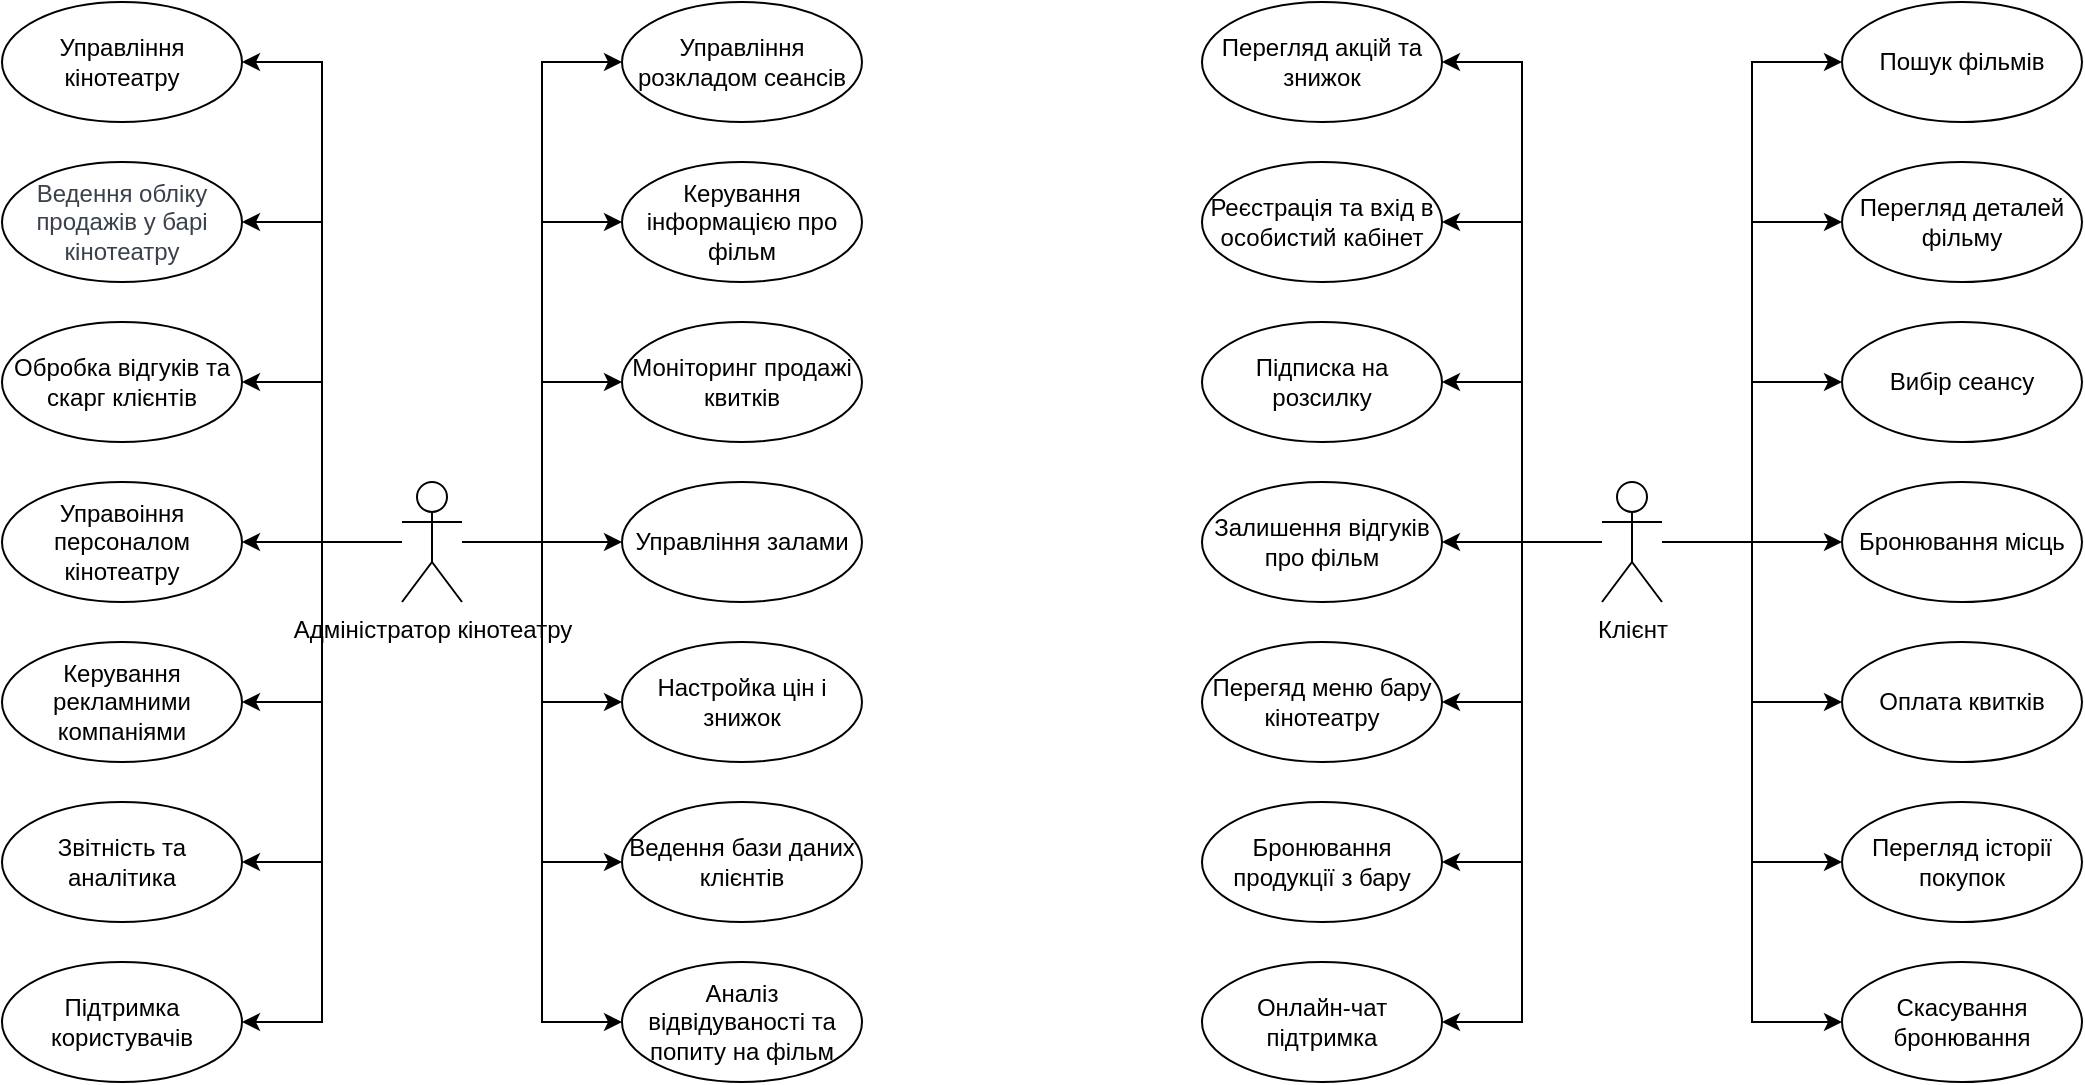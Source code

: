<mxfile version="24.2.5" type="device">
  <diagram name="Page-1" id="cU_0cLu1bUYURafq7zLH">
    <mxGraphModel dx="1461" dy="1931" grid="1" gridSize="10" guides="1" tooltips="1" connect="1" arrows="1" fold="1" page="1" pageScale="1" pageWidth="850" pageHeight="1100" math="0" shadow="0">
      <root>
        <mxCell id="0" />
        <mxCell id="1" parent="0" />
        <mxCell id="UPEFJn1TwGiRiXBq0O36-27" style="edgeStyle=orthogonalEdgeStyle;rounded=0;orthogonalLoop=1;jettySize=auto;html=1;entryX=1;entryY=0.5;entryDx=0;entryDy=0;" parent="1" source="UPEFJn1TwGiRiXBq0O36-1" target="UPEFJn1TwGiRiXBq0O36-16" edge="1">
          <mxGeometry relative="1" as="geometry" />
        </mxCell>
        <mxCell id="UPEFJn1TwGiRiXBq0O36-28" style="edgeStyle=orthogonalEdgeStyle;rounded=0;orthogonalLoop=1;jettySize=auto;html=1;entryX=1;entryY=0.5;entryDx=0;entryDy=0;" parent="1" source="UPEFJn1TwGiRiXBq0O36-1" target="UPEFJn1TwGiRiXBq0O36-15" edge="1">
          <mxGeometry relative="1" as="geometry" />
        </mxCell>
        <mxCell id="UPEFJn1TwGiRiXBq0O36-30" style="edgeStyle=orthogonalEdgeStyle;rounded=0;orthogonalLoop=1;jettySize=auto;html=1;entryX=1;entryY=0.5;entryDx=0;entryDy=0;" parent="1" source="UPEFJn1TwGiRiXBq0O36-1" target="UPEFJn1TwGiRiXBq0O36-12" edge="1">
          <mxGeometry relative="1" as="geometry" />
        </mxCell>
        <mxCell id="UPEFJn1TwGiRiXBq0O36-31" style="edgeStyle=orthogonalEdgeStyle;rounded=0;orthogonalLoop=1;jettySize=auto;html=1;entryX=1;entryY=0.5;entryDx=0;entryDy=0;" parent="1" source="UPEFJn1TwGiRiXBq0O36-1" target="UPEFJn1TwGiRiXBq0O36-7" edge="1">
          <mxGeometry relative="1" as="geometry" />
        </mxCell>
        <mxCell id="UPEFJn1TwGiRiXBq0O36-32" style="edgeStyle=orthogonalEdgeStyle;rounded=0;orthogonalLoop=1;jettySize=auto;html=1;entryX=1;entryY=0.5;entryDx=0;entryDy=0;" parent="1" source="UPEFJn1TwGiRiXBq0O36-1" target="UPEFJn1TwGiRiXBq0O36-13" edge="1">
          <mxGeometry relative="1" as="geometry" />
        </mxCell>
        <mxCell id="UPEFJn1TwGiRiXBq0O36-33" style="edgeStyle=orthogonalEdgeStyle;rounded=0;orthogonalLoop=1;jettySize=auto;html=1;entryX=1;entryY=0.5;entryDx=0;entryDy=0;" parent="1" source="UPEFJn1TwGiRiXBq0O36-1" target="UPEFJn1TwGiRiXBq0O36-18" edge="1">
          <mxGeometry relative="1" as="geometry" />
        </mxCell>
        <mxCell id="UPEFJn1TwGiRiXBq0O36-34" style="edgeStyle=orthogonalEdgeStyle;rounded=0;orthogonalLoop=1;jettySize=auto;html=1;entryX=1;entryY=0.5;entryDx=0;entryDy=0;" parent="1" source="UPEFJn1TwGiRiXBq0O36-1" target="UPEFJn1TwGiRiXBq0O36-17" edge="1">
          <mxGeometry relative="1" as="geometry" />
        </mxCell>
        <mxCell id="UPEFJn1TwGiRiXBq0O36-35" style="edgeStyle=orthogonalEdgeStyle;rounded=0;orthogonalLoop=1;jettySize=auto;html=1;entryX=0;entryY=0.5;entryDx=0;entryDy=0;" parent="1" source="UPEFJn1TwGiRiXBq0O36-1" target="UPEFJn1TwGiRiXBq0O36-24" edge="1">
          <mxGeometry relative="1" as="geometry" />
        </mxCell>
        <mxCell id="UPEFJn1TwGiRiXBq0O36-36" style="edgeStyle=orthogonalEdgeStyle;rounded=0;orthogonalLoop=1;jettySize=auto;html=1;entryX=0;entryY=0.5;entryDx=0;entryDy=0;" parent="1" source="UPEFJn1TwGiRiXBq0O36-1" target="UPEFJn1TwGiRiXBq0O36-25" edge="1">
          <mxGeometry relative="1" as="geometry" />
        </mxCell>
        <mxCell id="UPEFJn1TwGiRiXBq0O36-37" style="edgeStyle=orthogonalEdgeStyle;rounded=0;orthogonalLoop=1;jettySize=auto;html=1;entryX=0;entryY=0.5;entryDx=0;entryDy=0;" parent="1" source="UPEFJn1TwGiRiXBq0O36-1" target="UPEFJn1TwGiRiXBq0O36-19" edge="1">
          <mxGeometry relative="1" as="geometry" />
        </mxCell>
        <mxCell id="UPEFJn1TwGiRiXBq0O36-38" style="edgeStyle=orthogonalEdgeStyle;rounded=0;orthogonalLoop=1;jettySize=auto;html=1;entryX=0;entryY=0.5;entryDx=0;entryDy=0;" parent="1" source="UPEFJn1TwGiRiXBq0O36-1" target="UPEFJn1TwGiRiXBq0O36-21" edge="1">
          <mxGeometry relative="1" as="geometry" />
        </mxCell>
        <mxCell id="UPEFJn1TwGiRiXBq0O36-39" style="edgeStyle=orthogonalEdgeStyle;rounded=0;orthogonalLoop=1;jettySize=auto;html=1;entryX=0;entryY=0.5;entryDx=0;entryDy=0;" parent="1" source="UPEFJn1TwGiRiXBq0O36-1" target="UPEFJn1TwGiRiXBq0O36-20" edge="1">
          <mxGeometry relative="1" as="geometry" />
        </mxCell>
        <mxCell id="UPEFJn1TwGiRiXBq0O36-40" style="edgeStyle=orthogonalEdgeStyle;rounded=0;orthogonalLoop=1;jettySize=auto;html=1;entryX=0;entryY=0.5;entryDx=0;entryDy=0;" parent="1" source="UPEFJn1TwGiRiXBq0O36-1" target="UPEFJn1TwGiRiXBq0O36-22" edge="1">
          <mxGeometry relative="1" as="geometry" />
        </mxCell>
        <mxCell id="UPEFJn1TwGiRiXBq0O36-41" style="edgeStyle=orthogonalEdgeStyle;rounded=0;orthogonalLoop=1;jettySize=auto;html=1;entryX=0;entryY=0.5;entryDx=0;entryDy=0;" parent="1" source="UPEFJn1TwGiRiXBq0O36-1" target="UPEFJn1TwGiRiXBq0O36-23" edge="1">
          <mxGeometry relative="1" as="geometry" />
        </mxCell>
        <mxCell id="UPEFJn1TwGiRiXBq0O36-1" value="Адміністратор кінотеатру" style="shape=umlActor;verticalLabelPosition=bottom;verticalAlign=top;html=1;outlineConnect=0;" parent="1" vertex="1">
          <mxGeometry x="300" y="230" width="30" height="60" as="geometry" />
        </mxCell>
        <mxCell id="UPEFJn1TwGiRiXBq0O36-7" value="Управоіння персоналом кінотеатру" style="ellipse;whiteSpace=wrap;html=1;" parent="1" vertex="1">
          <mxGeometry x="100" y="230" width="120" height="60" as="geometry" />
        </mxCell>
        <mxCell id="UPEFJn1TwGiRiXBq0O36-12" value="Обробка відгуків та скарг клієнтів" style="ellipse;whiteSpace=wrap;html=1;" parent="1" vertex="1">
          <mxGeometry x="100" y="150" width="120" height="60" as="geometry" />
        </mxCell>
        <mxCell id="UPEFJn1TwGiRiXBq0O36-13" value="Керування рекламними компаніями" style="ellipse;whiteSpace=wrap;html=1;" parent="1" vertex="1">
          <mxGeometry x="100" y="310" width="120" height="60" as="geometry" />
        </mxCell>
        <mxCell id="UPEFJn1TwGiRiXBq0O36-15" value="&lt;span data-lucid-content=&quot;{&amp;quot;t&amp;quot;:&amp;quot;Ведення обліку продажів у барі кінотеатру&amp;quot;,&amp;quot;m&amp;quot;:[{&amp;quot;s&amp;quot;:0,&amp;quot;n&amp;quot;:&amp;quot;a&amp;quot;,&amp;quot;v&amp;quot;:&amp;quot;center&amp;quot;},{&amp;quot;s&amp;quot;:0,&amp;quot;n&amp;quot;:&amp;quot;f&amp;quot;,&amp;quot;v&amp;quot;:&amp;quot;Roboto&amp;quot;,&amp;quot;e&amp;quot;:41},{&amp;quot;s&amp;quot;:0,&amp;quot;n&amp;quot;:&amp;quot;s&amp;quot;,&amp;quot;v&amp;quot;:21.333,&amp;quot;e&amp;quot;:41},{&amp;quot;s&amp;quot;:0,&amp;quot;n&amp;quot;:&amp;quot;fsp&amp;quot;,&amp;quot;v&amp;quot;:&amp;quot;ss_presetShapeStyle1_textStyle&amp;quot;,&amp;quot;e&amp;quot;:41},{&amp;quot;s&amp;quot;:0,&amp;quot;n&amp;quot;:&amp;quot;fsp2&amp;quot;,&amp;quot;v&amp;quot;:&amp;quot;ss_presetShapeStyle1_textStyle&amp;quot;,&amp;quot;e&amp;quot;:41}]}&quot; data-lucid-type=&quot;application/vnd.lucid.text&quot;&gt;&lt;span style=&quot;color: rgb(58, 65, 74);&quot;&gt;&lt;font style=&quot;font-size: 12px;&quot;&gt;Ведення обліку продажів у барі кінотеатру&lt;/font&gt;&lt;/span&gt;&lt;/span&gt;" style="ellipse;whiteSpace=wrap;html=1;" parent="1" vertex="1">
          <mxGeometry x="100" y="70" width="120" height="60" as="geometry" />
        </mxCell>
        <mxCell id="UPEFJn1TwGiRiXBq0O36-16" value="Управління кінотеатру" style="ellipse;whiteSpace=wrap;html=1;" parent="1" vertex="1">
          <mxGeometry x="100" y="-10" width="120" height="60" as="geometry" />
        </mxCell>
        <mxCell id="UPEFJn1TwGiRiXBq0O36-17" value="Підтримка користувачів" style="ellipse;whiteSpace=wrap;html=1;" parent="1" vertex="1">
          <mxGeometry x="100" y="470" width="120" height="60" as="geometry" />
        </mxCell>
        <mxCell id="UPEFJn1TwGiRiXBq0O36-18" value="Звітність та аналітика" style="ellipse;whiteSpace=wrap;html=1;" parent="1" vertex="1">
          <mxGeometry x="100" y="390" width="120" height="60" as="geometry" />
        </mxCell>
        <mxCell id="UPEFJn1TwGiRiXBq0O36-19" value="Управління залами" style="ellipse;whiteSpace=wrap;html=1;" parent="1" vertex="1">
          <mxGeometry x="410" y="230" width="120" height="60" as="geometry" />
        </mxCell>
        <mxCell id="UPEFJn1TwGiRiXBq0O36-20" value="Моніторинг продажі квитків" style="ellipse;whiteSpace=wrap;html=1;" parent="1" vertex="1">
          <mxGeometry x="410" y="150" width="120" height="60" as="geometry" />
        </mxCell>
        <mxCell id="UPEFJn1TwGiRiXBq0O36-21" value="Настройка цін і знижок" style="ellipse;whiteSpace=wrap;html=1;" parent="1" vertex="1">
          <mxGeometry x="410" y="310" width="120" height="60" as="geometry" />
        </mxCell>
        <mxCell id="UPEFJn1TwGiRiXBq0O36-22" value="Керування інформацією про фільм" style="ellipse;whiteSpace=wrap;html=1;" parent="1" vertex="1">
          <mxGeometry x="410" y="70" width="120" height="60" as="geometry" />
        </mxCell>
        <mxCell id="UPEFJn1TwGiRiXBq0O36-23" value="Управління розкладом сеансів" style="ellipse;whiteSpace=wrap;html=1;" parent="1" vertex="1">
          <mxGeometry x="410" y="-10" width="120" height="60" as="geometry" />
        </mxCell>
        <mxCell id="UPEFJn1TwGiRiXBq0O36-24" value="Аналіз відвідуваності та попиту на фільм" style="ellipse;whiteSpace=wrap;html=1;" parent="1" vertex="1">
          <mxGeometry x="410" y="470" width="120" height="60" as="geometry" />
        </mxCell>
        <mxCell id="UPEFJn1TwGiRiXBq0O36-25" value="Ведення бази даних клієнтів" style="ellipse;whiteSpace=wrap;html=1;" parent="1" vertex="1">
          <mxGeometry x="410" y="390" width="120" height="60" as="geometry" />
        </mxCell>
        <mxCell id="UPEFJn1TwGiRiXBq0O36-58" style="edgeStyle=orthogonalEdgeStyle;rounded=0;orthogonalLoop=1;jettySize=auto;html=1;entryX=1;entryY=0.5;entryDx=0;entryDy=0;" parent="1" source="UPEFJn1TwGiRiXBq0O36-42" target="UPEFJn1TwGiRiXBq0O36-43" edge="1">
          <mxGeometry relative="1" as="geometry" />
        </mxCell>
        <mxCell id="UPEFJn1TwGiRiXBq0O36-59" style="edgeStyle=orthogonalEdgeStyle;rounded=0;orthogonalLoop=1;jettySize=auto;html=1;entryX=1;entryY=0.5;entryDx=0;entryDy=0;" parent="1" source="UPEFJn1TwGiRiXBq0O36-42" target="UPEFJn1TwGiRiXBq0O36-46" edge="1">
          <mxGeometry relative="1" as="geometry" />
        </mxCell>
        <mxCell id="UPEFJn1TwGiRiXBq0O36-60" style="edgeStyle=orthogonalEdgeStyle;rounded=0;orthogonalLoop=1;jettySize=auto;html=1;entryX=1;entryY=0.5;entryDx=0;entryDy=0;" parent="1" source="UPEFJn1TwGiRiXBq0O36-42" target="UPEFJn1TwGiRiXBq0O36-47" edge="1">
          <mxGeometry relative="1" as="geometry" />
        </mxCell>
        <mxCell id="UPEFJn1TwGiRiXBq0O36-61" style="edgeStyle=orthogonalEdgeStyle;rounded=0;orthogonalLoop=1;jettySize=auto;html=1;entryX=1;entryY=0.5;entryDx=0;entryDy=0;" parent="1" source="UPEFJn1TwGiRiXBq0O36-42" target="UPEFJn1TwGiRiXBq0O36-48" edge="1">
          <mxGeometry relative="1" as="geometry" />
        </mxCell>
        <mxCell id="UPEFJn1TwGiRiXBq0O36-62" style="edgeStyle=orthogonalEdgeStyle;rounded=0;orthogonalLoop=1;jettySize=auto;html=1;entryX=1;entryY=0.5;entryDx=0;entryDy=0;" parent="1" source="UPEFJn1TwGiRiXBq0O36-42" target="UPEFJn1TwGiRiXBq0O36-51" edge="1">
          <mxGeometry relative="1" as="geometry" />
        </mxCell>
        <mxCell id="UPEFJn1TwGiRiXBq0O36-63" style="edgeStyle=orthogonalEdgeStyle;rounded=0;orthogonalLoop=1;jettySize=auto;html=1;entryX=1;entryY=0.5;entryDx=0;entryDy=0;" parent="1" source="UPEFJn1TwGiRiXBq0O36-42" target="UPEFJn1TwGiRiXBq0O36-50" edge="1">
          <mxGeometry relative="1" as="geometry" />
        </mxCell>
        <mxCell id="UPEFJn1TwGiRiXBq0O36-64" style="edgeStyle=orthogonalEdgeStyle;rounded=0;orthogonalLoop=1;jettySize=auto;html=1;entryX=1;entryY=0.5;entryDx=0;entryDy=0;" parent="1" source="UPEFJn1TwGiRiXBq0O36-42" target="UPEFJn1TwGiRiXBq0O36-49" edge="1">
          <mxGeometry relative="1" as="geometry" />
        </mxCell>
        <mxCell id="UPEFJn1TwGiRiXBq0O36-65" style="edgeStyle=orthogonalEdgeStyle;rounded=0;orthogonalLoop=1;jettySize=auto;html=1;entryX=0;entryY=0.5;entryDx=0;entryDy=0;" parent="1" source="UPEFJn1TwGiRiXBq0O36-42" target="UPEFJn1TwGiRiXBq0O36-54" edge="1">
          <mxGeometry relative="1" as="geometry" />
        </mxCell>
        <mxCell id="UPEFJn1TwGiRiXBq0O36-66" style="edgeStyle=orthogonalEdgeStyle;rounded=0;orthogonalLoop=1;jettySize=auto;html=1;entryX=0;entryY=0.5;entryDx=0;entryDy=0;" parent="1" source="UPEFJn1TwGiRiXBq0O36-42" target="UPEFJn1TwGiRiXBq0O36-53" edge="1">
          <mxGeometry relative="1" as="geometry" />
        </mxCell>
        <mxCell id="UPEFJn1TwGiRiXBq0O36-67" style="edgeStyle=orthogonalEdgeStyle;rounded=0;orthogonalLoop=1;jettySize=auto;html=1;entryX=0;entryY=0.5;entryDx=0;entryDy=0;" parent="1" source="UPEFJn1TwGiRiXBq0O36-42" target="UPEFJn1TwGiRiXBq0O36-52" edge="1">
          <mxGeometry relative="1" as="geometry" />
        </mxCell>
        <mxCell id="UPEFJn1TwGiRiXBq0O36-68" style="edgeStyle=orthogonalEdgeStyle;rounded=0;orthogonalLoop=1;jettySize=auto;html=1;entryX=0;entryY=0.5;entryDx=0;entryDy=0;" parent="1" source="UPEFJn1TwGiRiXBq0O36-42" target="UPEFJn1TwGiRiXBq0O36-45" edge="1">
          <mxGeometry relative="1" as="geometry" />
        </mxCell>
        <mxCell id="UPEFJn1TwGiRiXBq0O36-69" style="edgeStyle=orthogonalEdgeStyle;rounded=0;orthogonalLoop=1;jettySize=auto;html=1;entryX=0;entryY=0.5;entryDx=0;entryDy=0;" parent="1" source="UPEFJn1TwGiRiXBq0O36-42" target="UPEFJn1TwGiRiXBq0O36-57" edge="1">
          <mxGeometry relative="1" as="geometry" />
        </mxCell>
        <mxCell id="UPEFJn1TwGiRiXBq0O36-70" style="edgeStyle=orthogonalEdgeStyle;rounded=0;orthogonalLoop=1;jettySize=auto;html=1;entryX=0;entryY=0.5;entryDx=0;entryDy=0;" parent="1" source="UPEFJn1TwGiRiXBq0O36-42" target="UPEFJn1TwGiRiXBq0O36-56" edge="1">
          <mxGeometry relative="1" as="geometry" />
        </mxCell>
        <mxCell id="UPEFJn1TwGiRiXBq0O36-71" style="edgeStyle=orthogonalEdgeStyle;rounded=0;orthogonalLoop=1;jettySize=auto;html=1;entryX=0;entryY=0.5;entryDx=0;entryDy=0;" parent="1" source="UPEFJn1TwGiRiXBq0O36-42" target="UPEFJn1TwGiRiXBq0O36-55" edge="1">
          <mxGeometry relative="1" as="geometry" />
        </mxCell>
        <mxCell id="UPEFJn1TwGiRiXBq0O36-42" value="Клієнт" style="shape=umlActor;verticalLabelPosition=bottom;verticalAlign=top;html=1;outlineConnect=0;" parent="1" vertex="1">
          <mxGeometry x="900" y="230" width="30" height="60" as="geometry" />
        </mxCell>
        <mxCell id="UPEFJn1TwGiRiXBq0O36-43" value="Залишення відгуків про фільм" style="ellipse;whiteSpace=wrap;html=1;" parent="1" vertex="1">
          <mxGeometry x="700" y="230" width="120" height="60" as="geometry" />
        </mxCell>
        <mxCell id="UPEFJn1TwGiRiXBq0O36-45" value="Бронювання місць" style="ellipse;whiteSpace=wrap;html=1;" parent="1" vertex="1">
          <mxGeometry x="1020" y="230" width="120" height="60" as="geometry" />
        </mxCell>
        <mxCell id="UPEFJn1TwGiRiXBq0O36-46" value="Підписка на розсилку" style="ellipse;whiteSpace=wrap;html=1;" parent="1" vertex="1">
          <mxGeometry x="700" y="150" width="120" height="60" as="geometry" />
        </mxCell>
        <mxCell id="UPEFJn1TwGiRiXBq0O36-47" value="Реєстрація та вхід в особистий кабінет" style="ellipse;whiteSpace=wrap;html=1;" parent="1" vertex="1">
          <mxGeometry x="700" y="70" width="120" height="60" as="geometry" />
        </mxCell>
        <mxCell id="UPEFJn1TwGiRiXBq0O36-48" value="Перегляд акцій та знижок" style="ellipse;whiteSpace=wrap;html=1;" parent="1" vertex="1">
          <mxGeometry x="700" y="-10" width="120" height="60" as="geometry" />
        </mxCell>
        <mxCell id="UPEFJn1TwGiRiXBq0O36-49" value="Онлайн-чат підтримка" style="ellipse;whiteSpace=wrap;html=1;" parent="1" vertex="1">
          <mxGeometry x="700" y="470" width="120" height="60" as="geometry" />
        </mxCell>
        <mxCell id="UPEFJn1TwGiRiXBq0O36-50" value="Бронювання продукції з бару" style="ellipse;whiteSpace=wrap;html=1;" parent="1" vertex="1">
          <mxGeometry x="700" y="390" width="120" height="60" as="geometry" />
        </mxCell>
        <mxCell id="UPEFJn1TwGiRiXBq0O36-51" value="Перегяд меню бару кінотеатру" style="ellipse;whiteSpace=wrap;html=1;" parent="1" vertex="1">
          <mxGeometry x="700" y="310" width="120" height="60" as="geometry" />
        </mxCell>
        <mxCell id="UPEFJn1TwGiRiXBq0O36-52" value="Вибір сеансу" style="ellipse;whiteSpace=wrap;html=1;" parent="1" vertex="1">
          <mxGeometry x="1020" y="150" width="120" height="60" as="geometry" />
        </mxCell>
        <mxCell id="UPEFJn1TwGiRiXBq0O36-53" value="Перегляд деталей фільму" style="ellipse;whiteSpace=wrap;html=1;" parent="1" vertex="1">
          <mxGeometry x="1020" y="70" width="120" height="60" as="geometry" />
        </mxCell>
        <mxCell id="UPEFJn1TwGiRiXBq0O36-54" value="Пошук фільмів" style="ellipse;whiteSpace=wrap;html=1;" parent="1" vertex="1">
          <mxGeometry x="1020" y="-10" width="120" height="60" as="geometry" />
        </mxCell>
        <mxCell id="UPEFJn1TwGiRiXBq0O36-55" value="Скасування бронювання" style="ellipse;whiteSpace=wrap;html=1;" parent="1" vertex="1">
          <mxGeometry x="1020" y="470" width="120" height="60" as="geometry" />
        </mxCell>
        <mxCell id="UPEFJn1TwGiRiXBq0O36-56" value="Перегляд історії покупок" style="ellipse;whiteSpace=wrap;html=1;" parent="1" vertex="1">
          <mxGeometry x="1020" y="390" width="120" height="60" as="geometry" />
        </mxCell>
        <mxCell id="UPEFJn1TwGiRiXBq0O36-57" value="Оплата квитків" style="ellipse;whiteSpace=wrap;html=1;" parent="1" vertex="1">
          <mxGeometry x="1020" y="310" width="120" height="60" as="geometry" />
        </mxCell>
      </root>
    </mxGraphModel>
  </diagram>
</mxfile>
